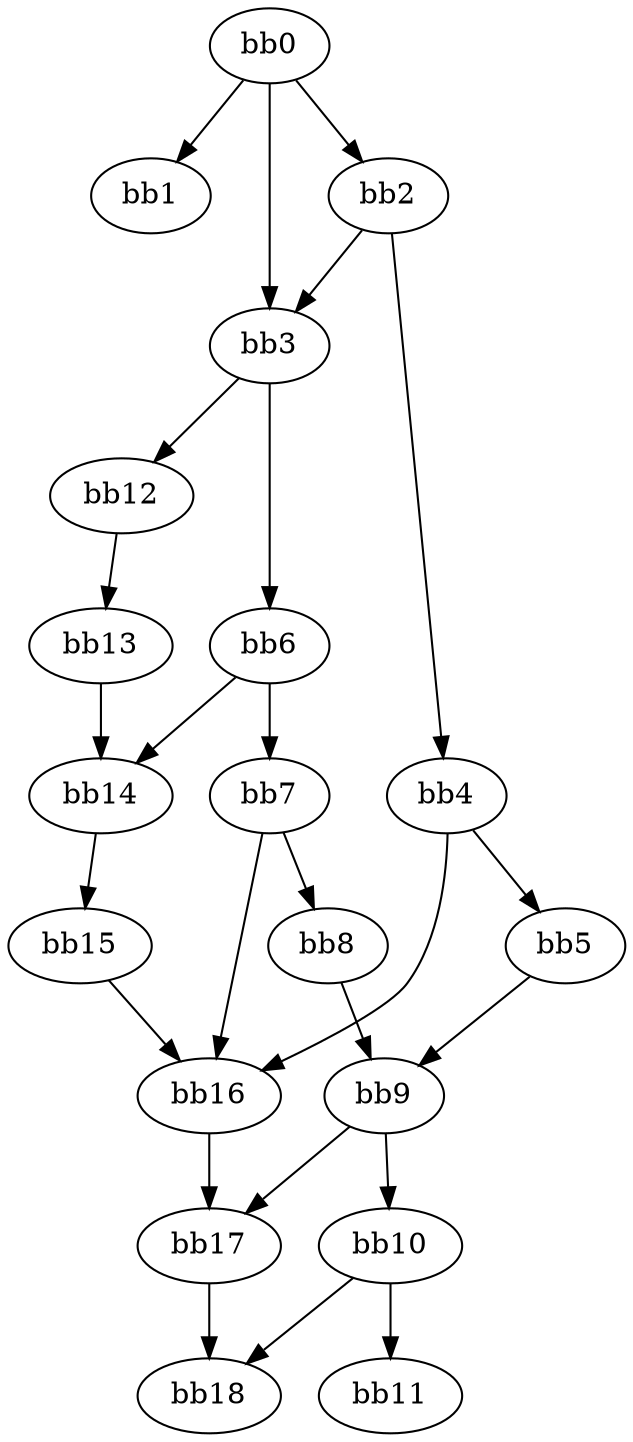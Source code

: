 digraph {
    0 [ label = "bb0\l" ]
    1 [ label = "bb1\l" ]
    2 [ label = "bb2\l" ]
    3 [ label = "bb3\l" ]
    4 [ label = "bb4\l" ]
    5 [ label = "bb5\l" ]
    6 [ label = "bb6\l" ]
    7 [ label = "bb7\l" ]
    8 [ label = "bb8\l" ]
    9 [ label = "bb9\l" ]
    10 [ label = "bb10\l" ]
    11 [ label = "bb11\l" ]
    12 [ label = "bb12\l" ]
    13 [ label = "bb13\l" ]
    14 [ label = "bb14\l" ]
    15 [ label = "bb15\l" ]
    16 [ label = "bb16\l" ]
    17 [ label = "bb17\l" ]
    18 [ label = "bb18\l" ]
    0 -> 1 [ ]
    0 -> 2 [ ]
    0 -> 3 [ ]
    2 -> 3 [ ]
    2 -> 4 [ ]
    3 -> 6 [ ]
    3 -> 12 [ ]
    4 -> 5 [ ]
    4 -> 16 [ ]
    5 -> 9 [ ]
    6 -> 7 [ ]
    6 -> 14 [ ]
    7 -> 8 [ ]
    7 -> 16 [ ]
    8 -> 9 [ ]
    9 -> 10 [ ]
    9 -> 17 [ ]
    10 -> 11 [ ]
    10 -> 18 [ ]
    12 -> 13 [ ]
    13 -> 14 [ ]
    14 -> 15 [ ]
    15 -> 16 [ ]
    16 -> 17 [ ]
    17 -> 18 [ ]
}

